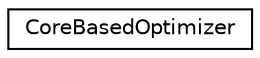 digraph "Graphical Class Hierarchy"
{
 // LATEX_PDF_SIZE
  edge [fontname="Helvetica",fontsize="10",labelfontname="Helvetica",labelfontsize="10"];
  node [fontname="Helvetica",fontsize="10",shape=record];
  rankdir="LR";
  Node0 [label="CoreBasedOptimizer",height=0.2,width=0.4,color="black", fillcolor="white", style="filled",URL="$classoperations__research_1_1sat_1_1_core_based_optimizer.html",tooltip=" "];
}
